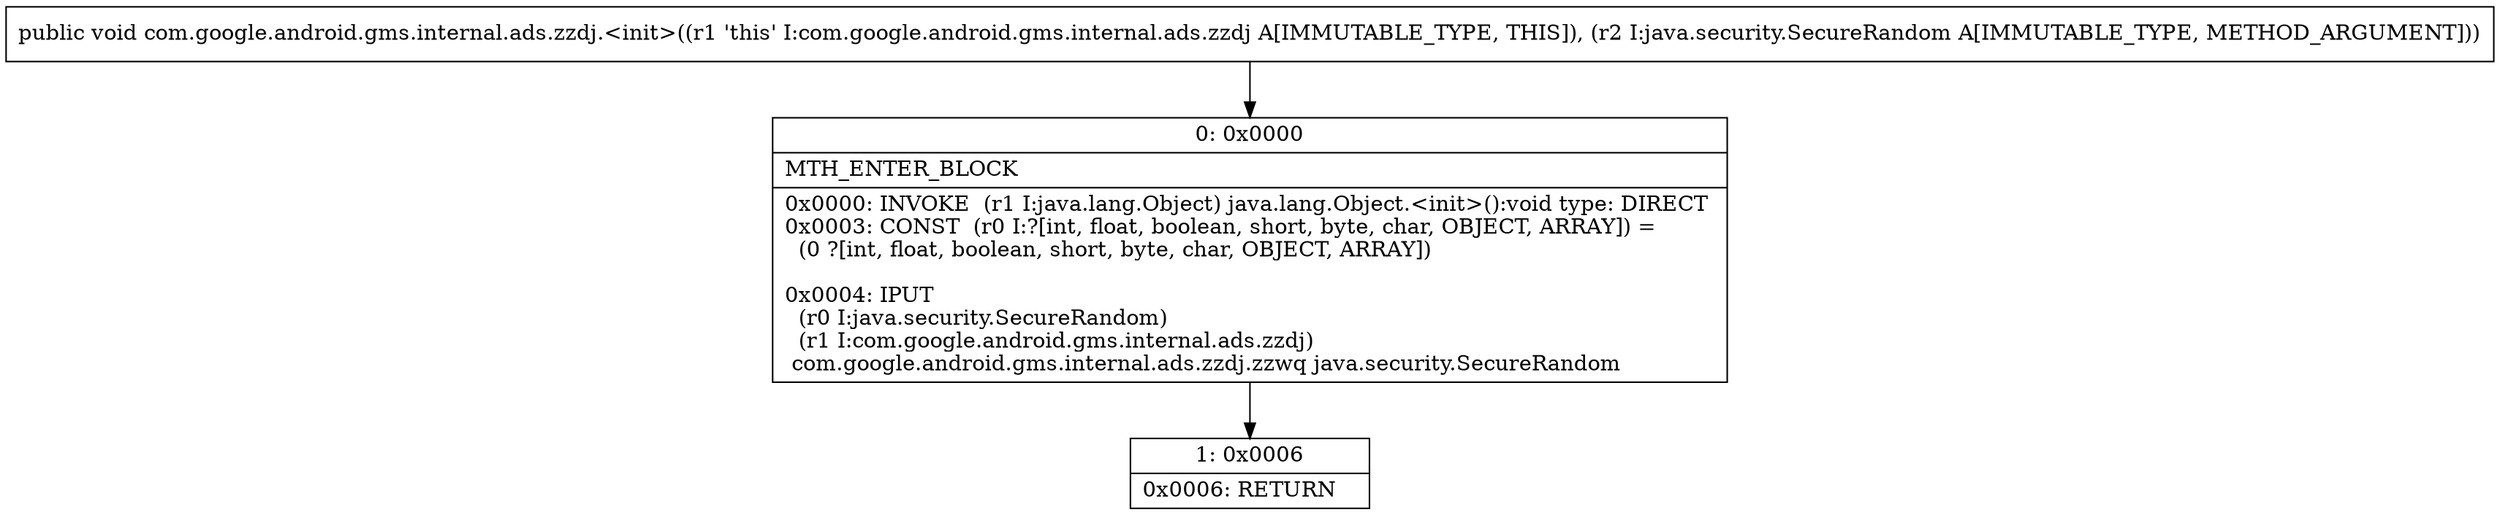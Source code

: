 digraph "CFG forcom.google.android.gms.internal.ads.zzdj.\<init\>(Ljava\/security\/SecureRandom;)V" {
Node_0 [shape=record,label="{0\:\ 0x0000|MTH_ENTER_BLOCK\l|0x0000: INVOKE  (r1 I:java.lang.Object) java.lang.Object.\<init\>():void type: DIRECT \l0x0003: CONST  (r0 I:?[int, float, boolean, short, byte, char, OBJECT, ARRAY]) = \l  (0 ?[int, float, boolean, short, byte, char, OBJECT, ARRAY])\l \l0x0004: IPUT  \l  (r0 I:java.security.SecureRandom)\l  (r1 I:com.google.android.gms.internal.ads.zzdj)\l com.google.android.gms.internal.ads.zzdj.zzwq java.security.SecureRandom \l}"];
Node_1 [shape=record,label="{1\:\ 0x0006|0x0006: RETURN   \l}"];
MethodNode[shape=record,label="{public void com.google.android.gms.internal.ads.zzdj.\<init\>((r1 'this' I:com.google.android.gms.internal.ads.zzdj A[IMMUTABLE_TYPE, THIS]), (r2 I:java.security.SecureRandom A[IMMUTABLE_TYPE, METHOD_ARGUMENT])) }"];
MethodNode -> Node_0;
Node_0 -> Node_1;
}

